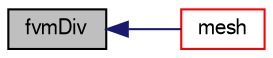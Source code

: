 digraph "fvmDiv"
{
  bgcolor="transparent";
  edge [fontname="FreeSans",fontsize="10",labelfontname="FreeSans",labelfontsize="10"];
  node [fontname="FreeSans",fontsize="10",shape=record];
  rankdir="LR";
  Node732 [label="fvmDiv",height=0.2,width=0.4,color="black", fillcolor="grey75", style="filled", fontcolor="black"];
  Node732 -> Node733 [dir="back",color="midnightblue",fontsize="10",style="solid",fontname="FreeSans"];
  Node733 [label="mesh",height=0.2,width=0.4,color="red",URL="$a22442.html#a470f06cfb9b6ee887cd85d63de275607",tooltip="Return mesh reference. "];
}
